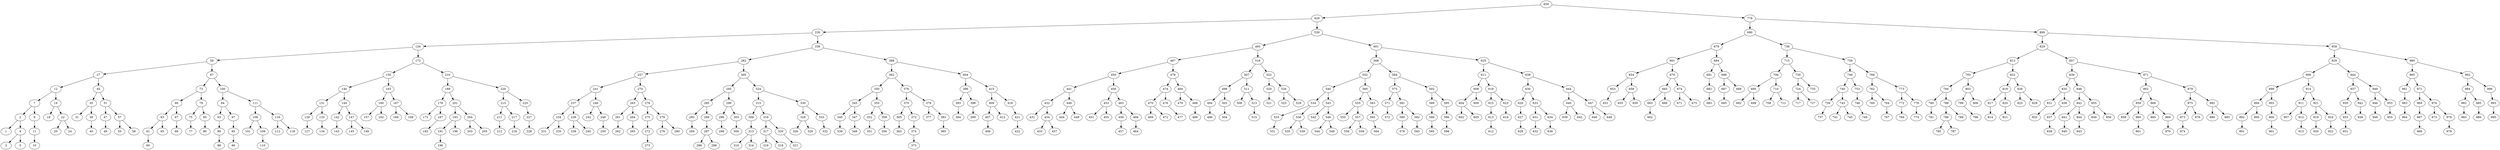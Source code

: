 digraph{
1 [ lable=1 ]
2 [ lable=2 ]
2 -> 1
2 -> 4
3 [ lable=3 ]
4 [ lable=4 ]
4 -> 3
4 -> 5
5 [ lable=5 ]
7 [ lable=7 ]
7 -> 2
7 -> 9
9 [ lable=9 ]
9 -> 11
10 [ lable=10 ]
11 [ lable=11 ]
11 -> 10
12 [ lable=12 ]
12 -> 7
12 -> 19
18 [ lable=18 ]
19 [ lable=19 ]
19 -> 18
19 -> 22
20 [ lable=20 ]
22 [ lable=22 ]
22 -> 20
22 -> 24
24 [ lable=24 ]
27 [ lable=27 ]
27 -> 12
27 -> 45
31 [ lable=31 ]
35 [ lable=35 ]
35 -> 31
35 -> 39
39 [ lable=39 ]
39 -> 40
40 [ lable=40 ]
45 [ lable=45 ]
45 -> 35
45 -> 51
47 [ lable=47 ]
47 -> 49
49 [ lable=49 ]
51 [ lable=51 ]
51 -> 47
51 -> 57
55 [ lable=55 ]
57 [ lable=57 ]
57 -> 55
57 -> 58
58 [ lable=58 ]
59 [ lable=59 ]
59 -> 27
59 -> 87
60 [ lable=60 ]
61 [ lable=61 ]
61 -> 60
63 [ lable=63 ]
63 -> 61
63 -> 65
65 [ lable=65 ]
66 [ lable=66 ]
66 -> 63
66 -> 67
67 [ lable=67 ]
67 -> 68
68 [ lable=68 ]
73 [ lable=73 ]
73 -> 66
73 -> 79
75 [ lable=75 ]
75 -> 77
77 [ lable=77 ]
79 [ lable=79 ]
79 -> 75
79 -> 85
80 [ lable=80 ]
85 [ lable=85 ]
85 -> 80
87 [ lable=87 ]
87 -> 73
87 -> 100
88 [ lable=88 ]
89 [ lable=89 ]
89 -> 88
93 [ lable=93 ]
93 -> 89
94 [ lable=94 ]
94 -> 93
94 -> 97
95 [ lable=95 ]
95 -> 96
96 [ lable=96 ]
97 [ lable=97 ]
97 -> 95
100 [ lable=100 ]
100 -> 94
100 -> 111
101 [ lable=101 ]
108 [ lable=108 ]
108 -> 101
108 -> 109
109 [ lable=109 ]
109 -> 110
110 [ lable=110 ]
111 [ lable=111 ]
111 -> 108
111 -> 116
112 [ lable=112 ]
116 [ lable=116 ]
116 -> 112
116 -> 118
118 [ lable=118 ]
126 [ lable=126 ]
126 -> 59
126 -> 172
127 [ lable=127 ]
129 [ lable=129 ]
129 -> 127
131 [ lable=131 ]
131 -> 129
131 -> 133
133 [ lable=133 ]
133 -> 134
134 [ lable=134 ]
140 [ lable=140 ]
140 -> 131
140 -> 144
142 [ lable=142 ]
142 -> 143
143 [ lable=143 ]
144 [ lable=144 ]
144 -> 142
144 -> 147
145 [ lable=145 ]
147 [ lable=147 ]
147 -> 145
147 -> 148
148 [ lable=148 ]
150 [ lable=150 ]
150 -> 140
150 -> 163
157 [ lable=157 ]
160 [ lable=160 ]
160 -> 157
160 -> 162
162 [ lable=162 ]
163 [ lable=163 ]
163 -> 160
163 -> 167
166 [ lable=166 ]
167 [ lable=167 ]
167 -> 166
167 -> 169
169 [ lable=169 ]
172 [ lable=172 ]
172 -> 150
172 -> 210
173 [ lable=173 ]
178 [ lable=178 ]
178 -> 173
178 -> 187
182 [ lable=182 ]
187 [ lable=187 ]
187 -> 182
189 [ lable=189 ]
189 -> 178
189 -> 201
190 [ lable=190 ]
191 [ lable=191 ]
191 -> 190
193 [ lable=193 ]
193 -> 191
193 -> 196
196 [ lable=196 ]
201 [ lable=201 ]
201 -> 193
201 -> 204
203 [ lable=203 ]
204 [ lable=204 ]
204 -> 203
204 -> 205
205 [ lable=205 ]
210 [ lable=210 ]
210 -> 189
210 -> 220
211 [ lable=211 ]
211 -> 212
212 [ lable=212 ]
215 [ lable=215 ]
215 -> 211
215 -> 217
216 [ lable=216 ]
217 [ lable=217 ]
217 -> 216
220 [ lable=220 ]
220 -> 215
220 -> 225
225 [ lable=225 ]
225 -> 227
227 [ lable=227 ]
227 -> 228
228 [ lable=228 ]
230 [ lable=230 ]
230 -> 126
230 -> 336
231 [ lable=231 ]
234 [ lable=234 ]
234 -> 231
234 -> 235
235 [ lable=235 ]
237 [ lable=237 ]
237 -> 234
237 -> 239
238 [ lable=238 ]
239 [ lable=239 ]
239 -> 238
239 -> 240
240 [ lable=240 ]
241 [ lable=241 ]
241 -> 237
241 -> 246
242 [ lable=242 ]
246 [ lable=246 ]
246 -> 242
246 -> 248
248 [ lable=248 ]
248 -> 250
250 [ lable=250 ]
257 [ lable=257 ]
257 -> 241
257 -> 270
261 [ lable=261 ]
261 -> 262
262 [ lable=262 ]
263 [ lable=263 ]
263 -> 261
263 -> 264
264 [ lable=264 ]
264 -> 265
265 [ lable=265 ]
270 [ lable=270 ]
270 -> 263
270 -> 276
272 [ lable=272 ]
272 -> 273
273 [ lable=273 ]
275 [ lable=275 ]
275 -> 272
276 [ lable=276 ]
276 -> 275
276 -> 279
278 [ lable=278 ]
279 [ lable=279 ]
279 -> 278
279 -> 280
280 [ lable=280 ]
282 [ lable=282 ]
282 -> 257
282 -> 305
283 [ lable=283 ]
283 -> 284
284 [ lable=284 ]
285 [ lable=285 ]
285 -> 283
285 -> 289
286 [ lable=286 ]
287 [ lable=287 ]
287 -> 286
287 -> 288
288 [ lable=288 ]
289 [ lable=289 ]
289 -> 287
295 [ lable=295 ]
295 -> 285
295 -> 299
296 [ lable=296 ]
296 -> 298
298 [ lable=298 ]
299 [ lable=299 ]
299 -> 296
299 -> 303
300 [ lable=300 ]
303 [ lable=303 ]
303 -> 300
305 [ lable=305 ]
305 -> 295
305 -> 324
309 [ lable=309 ]
309 -> 313
310 [ lable=310 ]
313 [ lable=313 ]
313 -> 310
313 -> 314
314 [ lable=314 ]
315 [ lable=315 ]
315 -> 309
315 -> 319
316 [ lable=316 ]
317 [ lable=317 ]
317 -> 316
317 -> 318
318 [ lable=318 ]
319 [ lable=319 ]
319 -> 317
319 -> 320
320 [ lable=320 ]
320 -> 321
321 [ lable=321 ]
324 [ lable=324 ]
324 -> 315
324 -> 330
326 [ lable=326 ]
328 [ lable=328 ]
328 -> 326
328 -> 329
329 [ lable=329 ]
330 [ lable=330 ]
330 -> 328
330 -> 333
332 [ lable=332 ]
333 [ lable=333 ]
333 -> 332
336 [ lable=336 ]
336 -> 282
336 -> 388
339 [ lable=339 ]
340 [ lable=340 ]
340 -> 339
345 [ lable=345 ]
345 -> 340
345 -> 347
347 [ lable=347 ]
347 -> 348
348 [ lable=348 ]
350 [ lable=350 ]
350 -> 345
350 -> 355
351 [ lable=351 ]
352 [ lable=352 ]
352 -> 351
355 [ lable=355 ]
355 -> 352
355 -> 358
356 [ lable=356 ]
358 [ lable=358 ]
358 -> 356
362 [ lable=362 ]
362 -> 350
362 -> 376
363 [ lable=363 ]
365 [ lable=365 ]
365 -> 363
370 [ lable=370 ]
370 -> 365
370 -> 372
372 [ lable=372 ]
372 -> 374
373 [ lable=373 ]
374 [ lable=374 ]
374 -> 373
376 [ lable=376 ]
376 -> 370
376 -> 379
377 [ lable=377 ]
379 [ lable=379 ]
379 -> 377
379 -> 383
383 [ lable=383 ]
383 -> 385
385 [ lable=385 ]
388 [ lable=388 ]
388 -> 362
388 -> 404
393 [ lable=393 ]
393 -> 394
394 [ lable=394 ]
396 [ lable=396 ]
396 -> 393
396 -> 398
398 [ lable=398 ]
398 -> 399
399 [ lable=399 ]
404 [ lable=404 ]
404 -> 396
404 -> 415
406 [ lable=406 ]
407 [ lable=407 ]
407 -> 406
409 [ lable=409 ]
409 -> 407
409 -> 412
412 [ lable=412 ]
415 [ lable=415 ]
415 -> 409
415 -> 418
418 [ lable=418 ]
418 -> 421
421 [ lable=421 ]
421 -> 422
422 [ lable=422 ]
429 [ lable=429 ]
429 -> 230
429 -> 530
431 [ lable=431 ]
432 [ lable=432 ]
432 -> 431
432 -> 434
433 [ lable=433 ]
434 [ lable=434 ]
434 -> 433
434 -> 437
437 [ lable=437 ]
441 [ lable=441 ]
441 -> 432
441 -> 446
444 [ lable=444 ]
446 [ lable=446 ]
446 -> 444
446 -> 449
449 [ lable=449 ]
450 [ lable=450 ]
450 -> 441
450 -> 456
451 [ lable=451 ]
453 [ lable=453 ]
453 -> 451
453 -> 455
455 [ lable=455 ]
456 [ lable=456 ]
456 -> 453
456 -> 463
457 [ lable=457 ]
459 [ lable=459 ]
459 -> 457
463 [ lable=463 ]
463 -> 459
463 -> 466
464 [ lable=464 ]
466 [ lable=466 ]
466 -> 464
467 [ lable=467 ]
467 -> 450
467 -> 478
469 [ lable=469 ]
470 [ lable=470 ]
470 -> 469
470 -> 472
472 [ lable=472 ]
474 [ lable=474 ]
474 -> 470
474 -> 476
476 [ lable=476 ]
476 -> 477
477 [ lable=477 ]
478 [ lable=478 ]
478 -> 474
478 -> 484
479 [ lable=479 ]
484 [ lable=484 ]
484 -> 479
484 -> 488
488 [ lable=488 ]
488 -> 489
489 [ lable=489 ]
493 [ lable=493 ]
493 -> 467
493 -> 516
494 [ lable=494 ]
494 -> 496
496 [ lable=496 ]
498 [ lable=498 ]
498 -> 494
498 -> 503
503 [ lable=503 ]
503 -> 504
504 [ lable=504 ]
507 [ lable=507 ]
507 -> 498
507 -> 511
508 [ lable=508 ]
511 [ lable=511 ]
511 -> 508
511 -> 513
513 [ lable=513 ]
513 -> 515
515 [ lable=515 ]
516 [ lable=516 ]
516 -> 507
516 -> 522
520 [ lable=520 ]
520 -> 521
521 [ lable=521 ]
522 [ lable=522 ]
522 -> 520
522 -> 526
525 [ lable=525 ]
526 [ lable=526 ]
526 -> 525
526 -> 529
529 [ lable=529 ]
530 [ lable=530 ]
530 -> 493
530 -> 601
531 [ lable=531 ]
533 [ lable=533 ]
533 -> 531
534 [ lable=534 ]
534 -> 533
534 -> 536
535 [ lable=535 ]
536 [ lable=536 ]
536 -> 535
536 -> 539
539 [ lable=539 ]
540 [ lable=540 ]
540 -> 534
540 -> 543
542 [ lable=542 ]
543 [ lable=543 ]
543 -> 542
543 -> 546
544 [ lable=544 ]
546 [ lable=546 ]
546 -> 544
546 -> 549
549 [ lable=549 ]
552 [ lable=552 ]
552 -> 540
552 -> 560
553 [ lable=553 ]
555 [ lable=555 ]
555 -> 553
555 -> 557
556 [ lable=556 ]
557 [ lable=557 ]
557 -> 556
557 -> 558
558 [ lable=558 ]
560 [ lable=560 ]
560 -> 555
560 -> 563
563 [ lable=563 ]
563 -> 565
564 [ lable=564 ]
565 [ lable=565 ]
565 -> 564
568 [ lable=568 ]
568 -> 552
568 -> 584
571 [ lable=571 ]
571 -> 572
572 [ lable=572 ]
575 [ lable=575 ]
575 -> 571
575 -> 581
578 [ lable=578 ]
580 [ lable=580 ]
580 -> 578
581 [ lable=581 ]
581 -> 580
581 -> 582
582 [ lable=582 ]
582 -> 583
583 [ lable=583 ]
584 [ lable=584 ]
584 -> 575
584 -> 592
585 [ lable=585 ]
586 [ lable=586 ]
586 -> 585
589 [ lable=589 ]
589 -> 586
592 [ lable=592 ]
592 -> 589
592 -> 595
595 [ lable=595 ]
595 -> 596
596 [ lable=596 ]
596 -> 598
598 [ lable=598 ]
601 [ lable=601 ]
601 -> 568
601 -> 625
602 [ lable=602 ]
604 [ lable=604 ]
604 -> 602
604 -> 605
605 [ lable=605 ]
608 [ lable=608 ]
608 -> 604
608 -> 609
609 [ lable=609 ]
611 [ lable=611 ]
611 -> 608
611 -> 618
612 [ lable=612 ]
613 [ lable=613 ]
613 -> 612
615 [ lable=615 ]
615 -> 613
618 [ lable=618 ]
618 -> 615
618 -> 623
619 [ lable=619 ]
623 [ lable=623 ]
623 -> 619
625 [ lable=625 ]
625 -> 611
625 -> 638
626 [ lable=626 ]
626 -> 627
627 [ lable=627 ]
627 -> 628
628 [ lable=628 ]
630 [ lable=630 ]
630 -> 626
630 -> 633
631 [ lable=631 ]
631 -> 632
632 [ lable=632 ]
633 [ lable=633 ]
633 -> 631
633 -> 634
634 [ lable=634 ]
634 -> 636
636 [ lable=636 ]
638 [ lable=638 ]
638 -> 630
638 -> 644
639 [ lable=639 ]
640 [ lable=640 ]
640 -> 639
640 -> 642
642 [ lable=642 ]
644 [ lable=644 ]
644 -> 640
644 -> 647
646 [ lable=646 ]
647 [ lable=647 ]
647 -> 646
647 -> 648
648 [ lable=648 ]
650 [ lable=650 ]
650 -> 429
650 -> 778
651 [ lable=651 ]
653 [ lable=653 ]
653 -> 651
654 [ lable=654 ]
654 -> 653
654 -> 658
655 [ lable=655 ]
658 [ lable=658 ]
658 -> 655
658 -> 659
659 [ lable=659 ]
661 [ lable=661 ]
661 -> 654
661 -> 670
662 [ lable=662 ]
663 [ lable=663 ]
663 -> 662
665 [ lable=665 ]
665 -> 663
665 -> 666
666 [ lable=666 ]
670 [ lable=670 ]
670 -> 665
670 -> 674
671 [ lable=671 ]
674 [ lable=674 ]
674 -> 671
674 -> 675
675 [ lable=675 ]
679 [ lable=679 ]
679 -> 661
679 -> 684
681 [ lable=681 ]
681 -> 682
682 [ lable=682 ]
682 -> 683
683 [ lable=683 ]
684 [ lable=684 ]
684 -> 681
684 -> 688
685 [ lable=685 ]
687 [ lable=687 ]
687 -> 685
688 [ lable=688 ]
688 -> 687
688 -> 689
689 [ lable=689 ]
690 [ lable=690 ]
690 -> 679
690 -> 736
692 [ lable=692 ]
695 [ lable=695 ]
695 -> 692
695 -> 698
698 [ lable=698 ]
706 [ lable=706 ]
706 -> 695
706 -> 710
708 [ lable=708 ]
710 [ lable=710 ]
710 -> 708
710 -> 712
712 [ lable=712 ]
715 [ lable=715 ]
715 -> 706
715 -> 730
717 [ lable=717 ]
724 [ lable=724 ]
724 -> 717
724 -> 727
727 [ lable=727 ]
730 [ lable=730 ]
730 -> 724
730 -> 735
735 [ lable=735 ]
736 [ lable=736 ]
736 -> 715
736 -> 759
737 [ lable=737 ]
739 [ lable=739 ]
739 -> 737
740 [ lable=740 ]
740 -> 739
740 -> 743
741 [ lable=741 ]
743 [ lable=743 ]
743 -> 741
743 -> 745
745 [ lable=745 ]
746 [ lable=746 ]
746 -> 740
746 -> 753
748 [ lable=748 ]
748 -> 749
749 [ lable=749 ]
753 [ lable=753 ]
753 -> 748
759 [ lable=759 ]
759 -> 746
759 -> 768
760 [ lable=760 ]
762 [ lable=762 ]
762 -> 760
762 -> 764
764 [ lable=764 ]
764 -> 767
767 [ lable=767 ]
768 [ lable=768 ]
768 -> 762
768 -> 773
769 [ lable=769 ]
772 [ lable=772 ]
772 -> 769
773 [ lable=773 ]
773 -> 772
773 -> 776
774 [ lable=774 ]
776 [ lable=776 ]
776 -> 774
778 [ lable=778 ]
778 -> 690
778 -> 890
780 [ lable=780 ]
780 -> 781
781 [ lable=781 ]
784 [ lable=784 ]
784 -> 780
784 -> 788
785 [ lable=785 ]
786 [ lable=786 ]
786 -> 785
786 -> 787
787 [ lable=787 ]
788 [ lable=788 ]
788 -> 786
788 -> 789
789 [ lable=789 ]
793 [ lable=793 ]
793 -> 784
793 -> 803
796 [ lable=796 ]
799 [ lable=799 ]
799 -> 796
803 [ lable=803 ]
803 -> 799
803 -> 806
806 [ lable=806 ]
813 [ lable=813 ]
813 -> 793
813 -> 822
814 [ lable=814 ]
817 [ lable=817 ]
817 -> 814
818 [ lable=818 ]
818 -> 817
818 -> 820
820 [ lable=820 ]
820 -> 821
821 [ lable=821 ]
822 [ lable=822 ]
822 -> 818
822 -> 826
825 [ lable=825 ]
826 [ lable=826 ]
826 -> 825
826 -> 828
828 [ lable=828 ]
829 [ lable=829 ]
829 -> 813
829 -> 857
831 [ lable=831 ]
831 -> 832
832 [ lable=832 ]
835 [ lable=835 ]
835 -> 831
835 -> 836
836 [ lable=836 ]
836 -> 837
837 [ lable=837 ]
837 -> 838
838 [ lable=838 ]
839 [ lable=839 ]
839 -> 835
839 -> 848
840 [ lable=840 ]
841 [ lable=841 ]
841 -> 840
842 [ lable=842 ]
842 -> 841
842 -> 844
843 [ lable=843 ]
844 [ lable=844 ]
844 -> 843
848 [ lable=848 ]
848 -> 842
848 -> 855
849 [ lable=849 ]
855 [ lable=855 ]
855 -> 849
855 -> 856
856 [ lable=856 ]
857 [ lable=857 ]
857 -> 839
857 -> 871
858 [ lable=858 ]
859 [ lable=859 ]
859 -> 858
859 -> 860
860 [ lable=860 ]
860 -> 861
861 [ lable=861 ]
862 [ lable=862 ]
862 -> 859
862 -> 868
865 [ lable=865 ]
868 [ lable=868 ]
868 -> 865
868 -> 869
869 [ lable=869 ]
869 -> 870
870 [ lable=870 ]
871 [ lable=871 ]
871 -> 862
871 -> 878
873 [ lable=873 ]
873 -> 874
874 [ lable=874 ]
875 [ lable=875 ]
875 -> 873
875 -> 876
876 [ lable=876 ]
878 [ lable=878 ]
878 -> 875
878 -> 882
880 [ lable=880 ]
882 [ lable=882 ]
882 -> 880
882 -> 883
883 [ lable=883 ]
890 [ lable=890 ]
890 -> 829
890 -> 958
891 [ lable=891 ]
892 [ lable=892 ]
892 -> 891
894 [ lable=894 ]
894 -> 892
894 -> 895
895 [ lable=895 ]
899 [ lable=899 ]
899 -> 894
899 -> 903
900 [ lable=900 ]
900 -> 901
901 [ lable=901 ]
903 [ lable=903 ]
903 -> 900
906 [ lable=906 ]
906 -> 899
906 -> 914
907 [ lable=907 ]
911 [ lable=911 ]
911 -> 907
911 -> 912
912 [ lable=912 ]
912 -> 913
913 [ lable=913 ]
914 [ lable=914 ]
914 -> 911
914 -> 921
919 [ lable=919 ]
919 -> 920
920 [ lable=920 ]
921 [ lable=921 ]
921 -> 919
921 -> 924
922 [ lable=922 ]
924 [ lable=924 ]
924 -> 922
929 [ lable=929 ]
929 -> 906
929 -> 944
930 [ lable=930 ]
930 -> 933
931 [ lable=931 ]
933 [ lable=933 ]
933 -> 931
937 [ lable=937 ]
937 -> 930
937 -> 942
938 [ lable=938 ]
942 [ lable=942 ]
942 -> 938
944 [ lable=944 ]
944 -> 937
944 -> 949
946 [ lable=946 ]
946 -> 948
948 [ lable=948 ]
949 [ lable=949 ]
949 -> 946
949 -> 953
953 [ lable=953 ]
953 -> 955
955 [ lable=955 ]
958 [ lable=958 ]
958 -> 929
958 -> 980
961 [ lable=961 ]
961 -> 963
963 [ lable=963 ]
963 -> 964
964 [ lable=964 ]
965 [ lable=965 ]
965 -> 961
965 -> 971
967 [ lable=967 ]
967 -> 968
968 [ lable=968 ]
969 [ lable=969 ]
969 -> 967
971 [ lable=971 ]
971 -> 969
971 -> 976
973 [ lable=973 ]
976 [ lable=976 ]
976 -> 973
976 -> 978
978 [ lable=978 ]
978 -> 979
979 [ lable=979 ]
980 [ lable=980 ]
980 -> 965
980 -> 992
982 [ lable=982 ]
982 -> 983
983 [ lable=983 ]
984 [ lable=984 ]
984 -> 982
984 -> 985
985 [ lable=985 ]
985 -> 986
986 [ lable=986 ]
992 [ lable=992 ]
992 -> 984
992 -> 996
993 [ lable=993 ]
993 -> 995
995 [ lable=995 ]
996 [ lable=996 ]
996 -> 993


}
